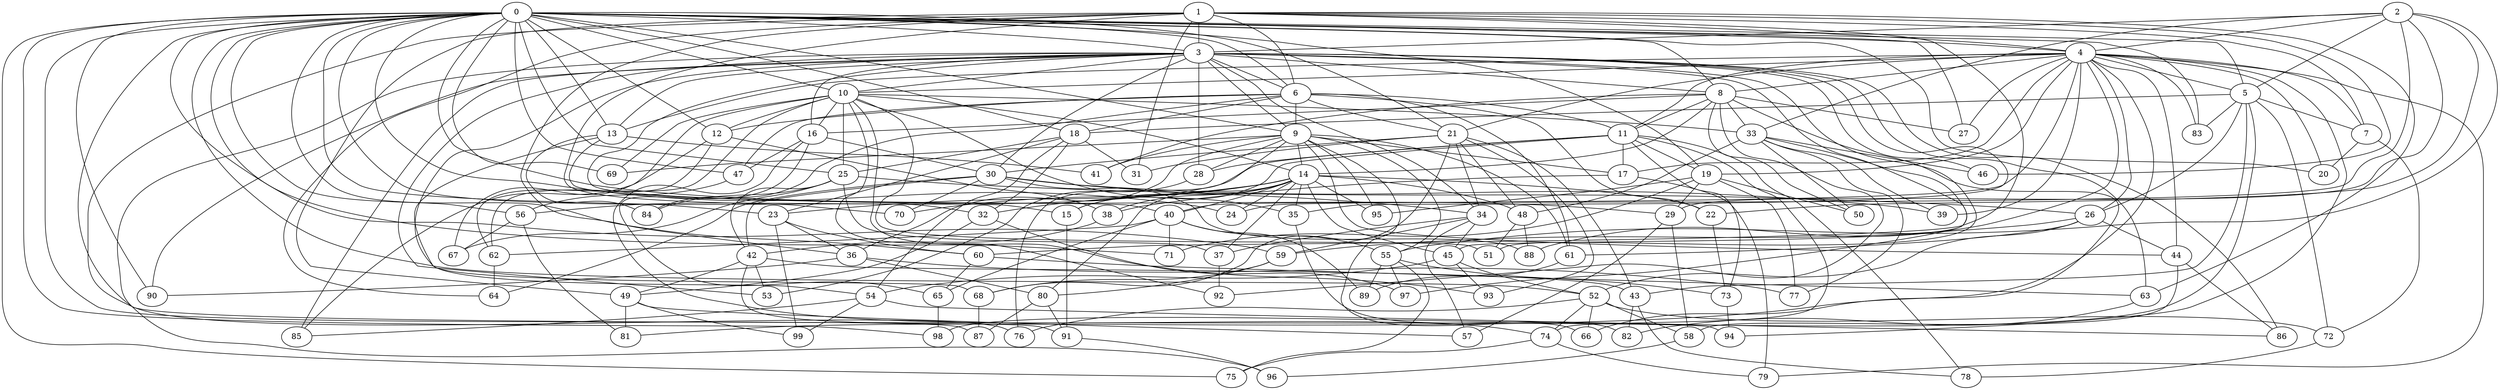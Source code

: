 strict graph "barabasi_albert_graph(100,3)" {
0;
1;
2;
3;
4;
5;
6;
7;
8;
9;
10;
11;
12;
13;
14;
15;
16;
17;
18;
19;
20;
21;
22;
23;
24;
25;
26;
27;
28;
29;
30;
31;
32;
33;
34;
35;
36;
37;
38;
39;
40;
41;
42;
43;
44;
45;
46;
47;
48;
49;
50;
51;
52;
53;
54;
55;
56;
57;
58;
59;
60;
61;
62;
63;
64;
65;
66;
67;
68;
69;
70;
71;
72;
73;
74;
75;
76;
77;
78;
79;
80;
81;
82;
83;
84;
85;
86;
87;
88;
89;
90;
91;
92;
93;
94;
95;
96;
97;
98;
99;
0 -- 3  [is_available=True, prob="1.0"];
0 -- 4  [is_available=True, prob="0.315395263994"];
0 -- 5  [is_available=True, prob="1.0"];
0 -- 6  [is_available=True, prob="1.0"];
0 -- 8  [is_available=True, prob="0.852372959401"];
0 -- 9  [is_available=True, prob="1.0"];
0 -- 10  [is_available=True, prob="0.281010383779"];
0 -- 12  [is_available=True, prob="0.577844767276"];
0 -- 13  [is_available=True, prob="0.881235350532"];
0 -- 18  [is_available=True, prob="1.0"];
0 -- 19  [is_available=True, prob="1.0"];
0 -- 20  [is_available=True, prob="0.125450572114"];
0 -- 21  [is_available=True, prob="0.857525532918"];
0 -- 23  [is_available=True, prob="1.0"];
0 -- 24  [is_available=True, prob="0.227603046924"];
0 -- 25  [is_available=True, prob="0.795151377282"];
0 -- 27  [is_available=True, prob="1.0"];
0 -- 29  [is_available=True, prob="0.738322101261"];
0 -- 32  [is_available=True, prob="0.350537500262"];
0 -- 47  [is_available=True, prob="0.282566568679"];
0 -- 52  [is_available=True, prob="0.934450190591"];
0 -- 56  [is_available=True, prob="0.881774110781"];
0 -- 59  [is_available=True, prob="1.0"];
0 -- 60  [is_available=True, prob="0.776080136779"];
0 -- 69  [is_available=True, prob="1.0"];
0 -- 71  [is_available=True, prob="0.946042522448"];
0 -- 75  [is_available=True, prob="1.0"];
0 -- 83  [is_available=True, prob="1.0"];
0 -- 87  [is_available=True, prob="0.269720174039"];
0 -- 90  [is_available=True, prob="0.271297869877"];
0 -- 94  [is_available=True, prob="1.0"];
0 -- 98  [is_available=True, prob="0.787670689399"];
1 -- 64  [is_available=True, prob="0.835847390128"];
1 -- 3  [is_available=True, prob="0.598993962335"];
1 -- 36  [is_available=True, prob="1.0"];
1 -- 70  [is_available=True, prob="1.0"];
1 -- 6  [is_available=True, prob="0.922932905106"];
1 -- 7  [is_available=True, prob="0.342794563081"];
1 -- 76  [is_available=True, prob="0.0778150045079"];
1 -- 46  [is_available=True, prob="1.0"];
1 -- 49  [is_available=True, prob="0.137669264917"];
1 -- 4  [is_available=True, prob="0.357376442715"];
1 -- 63  [is_available=True, prob="1.0"];
1 -- 60  [is_available=True, prob="0.80726905585"];
1 -- 31  [is_available=True, prob="1.0"];
2 -- 33  [is_available=True, prob="0.963680445261"];
2 -- 3  [is_available=True, prob="1.0"];
2 -- 4  [is_available=True, prob="1.0"];
2 -- 5  [is_available=True, prob="0.66805551075"];
2 -- 40  [is_available=True, prob="1.0"];
2 -- 22  [is_available=True, prob="0.387025296294"];
2 -- 55  [is_available=True, prob="0.0954225663264"];
2 -- 29  [is_available=True, prob="1.0"];
3 -- 6  [is_available=True, prob="0.455666044325"];
3 -- 8  [is_available=True, prob="0.296467251565"];
3 -- 9  [is_available=True, prob="1.0"];
3 -- 10  [is_available=True, prob="0.81634025425"];
3 -- 13  [is_available=True, prob="0.514599528161"];
3 -- 16  [is_available=True, prob="1.0"];
3 -- 28  [is_available=True, prob="0.518203169543"];
3 -- 30  [is_available=True, prob="1.0"];
3 -- 34  [is_available=True, prob="0.358905627318"];
3 -- 35  [is_available=True, prob="0.585559184695"];
3 -- 40  [is_available=True, prob="0.297649220631"];
3 -- 45  [is_available=True, prob="0.521940867094"];
3 -- 46  [is_available=True, prob="0.194457890342"];
3 -- 51  [is_available=True, prob="0.983266002816"];
3 -- 53  [is_available=True, prob="1.0"];
3 -- 63  [is_available=True, prob="0.723049172595"];
3 -- 68  [is_available=True, prob="1.0"];
3 -- 85  [is_available=True, prob="0.977539972022"];
3 -- 86  [is_available=True, prob="1.0"];
3 -- 90  [is_available=True, prob="0.134646595055"];
3 -- 96  [is_available=True, prob="0.774699151886"];
4 -- 5  [is_available=True, prob="0.836085071855"];
4 -- 7  [is_available=True, prob="0.128258549403"];
4 -- 8  [is_available=True, prob="0.436677923567"];
4 -- 10  [is_available=True, prob="0.996144004452"];
4 -- 11  [is_available=True, prob="1.0"];
4 -- 13  [is_available=True, prob="0.609001010958"];
4 -- 17  [is_available=True, prob="0.801875550826"];
4 -- 19  [is_available=True, prob="1.0"];
4 -- 20  [is_available=True, prob="1.0"];
4 -- 21  [is_available=True, prob="1.0"];
4 -- 24  [is_available=True, prob="0.32513067859"];
4 -- 26  [is_available=True, prob="0.628365236863"];
4 -- 27  [is_available=True, prob="0.207058649799"];
4 -- 39  [is_available=True, prob="0.0301799719882"];
4 -- 44  [is_available=True, prob="0.306667799897"];
4 -- 79  [is_available=True, prob="0.791079940327"];
4 -- 81  [is_available=True, prob="0.469373564784"];
4 -- 83  [is_available=True, prob="0.859314279476"];
4 -- 88  [is_available=True, prob="0.616774851908"];
4 -- 94  [is_available=True, prob="0.130242958681"];
5 -- 7  [is_available=True, prob="0.538942395868"];
5 -- 72  [is_available=True, prob="0.531297890284"];
5 -- 43  [is_available=True, prob="0.657862215827"];
5 -- 98  [is_available=True, prob="0.907468746049"];
5 -- 18  [is_available=True, prob="0.135690046586"];
5 -- 83  [is_available=True, prob="0.0645263854554"];
5 -- 26  [is_available=True, prob="0.53596599015"];
6 -- 9  [is_available=True, prob="0.331510839351"];
6 -- 11  [is_available=True, prob="0.863356594138"];
6 -- 12  [is_available=True, prob="0.479955185471"];
6 -- 47  [is_available=True, prob="0.227365977227"];
6 -- 18  [is_available=True, prob="0.558527787567"];
6 -- 84  [is_available=True, prob="0.459532660204"];
6 -- 21  [is_available=True, prob="0.942960260373"];
6 -- 22  [is_available=True, prob="0.608857033199"];
6 -- 61  [is_available=True, prob="0.252044319757"];
7 -- 72  [is_available=True, prob="0.845757357027"];
7 -- 20  [is_available=True, prob="0.226378263211"];
8 -- 33  [is_available=True, prob="0.883349120267"];
8 -- 66  [is_available=True, prob="0.930594701058"];
8 -- 41  [is_available=True, prob="1.0"];
8 -- 11  [is_available=True, prob="1.0"];
8 -- 14  [is_available=True, prob="1.0"];
8 -- 16  [is_available=True, prob="0.211655369393"];
8 -- 50  [is_available=True, prob="0.502421360435"];
8 -- 27  [is_available=True, prob="1.0"];
8 -- 92  [is_available=True, prob="1.0"];
9 -- 66  [is_available=True, prob="0.364186551803"];
9 -- 36  [is_available=True, prob="0.944167340604"];
9 -- 69  [is_available=True, prob="0.0343282459736"];
9 -- 41  [is_available=True, prob="0.296743400692"];
9 -- 44  [is_available=True, prob="0.153383904293"];
9 -- 14  [is_available=True, prob="1.0"];
9 -- 76  [is_available=True, prob="0.149317305758"];
9 -- 17  [is_available=True, prob="0.517834438619"];
9 -- 55  [is_available=True, prob="0.922175001741"];
9 -- 28  [is_available=True, prob="0.715629311436"];
9 -- 61  [is_available=True, prob="0.0314095623074"];
9 -- 95  [is_available=True, prob="1.0"];
10 -- 33  [is_available=True, prob="0.864578739179"];
10 -- 67  [is_available=True, prob="0.668138675146"];
10 -- 69  [is_available=True, prob="1.0"];
10 -- 51  [is_available=True, prob="1.0"];
10 -- 12  [is_available=True, prob="0.434356136091"];
10 -- 14  [is_available=True, prob="0.454390520954"];
10 -- 16  [is_available=True, prob="0.756192100157"];
10 -- 35  [is_available=True, prob="0.30051444401"];
10 -- 25  [is_available=True, prob="1.0"];
10 -- 92  [is_available=True, prob="1.0"];
10 -- 93  [is_available=True, prob="1.0"];
10 -- 62  [is_available=True, prob="1.0"];
11 -- 73  [is_available=True, prob="0.301785368055"];
11 -- 74  [is_available=True, prob="0.522723948644"];
11 -- 78  [is_available=True, prob="1.0"];
11 -- 15  [is_available=True, prob="0.374476155353"];
11 -- 17  [is_available=True, prob="1.0"];
11 -- 19  [is_available=True, prob="0.375659087155"];
11 -- 56  [is_available=True, prob="1.0"];
11 -- 28  [is_available=True, prob="0.067897693378"];
12 -- 38  [is_available=True, prob="1.0"];
12 -- 85  [is_available=True, prob="0.927263876534"];
12 -- 62  [is_available=True, prob="0.419171515784"];
13 -- 41  [is_available=True, prob="0.0210626197981"];
13 -- 15  [is_available=True, prob="0.803917181008"];
13 -- 84  [is_available=True, prob="1.0"];
13 -- 54  [is_available=True, prob="0.169184200671"];
14 -- 32  [is_available=True, prob="0.972839858885"];
14 -- 80  [is_available=True, prob="0.918667072968"];
14 -- 35  [is_available=True, prob="0.220462471692"];
14 -- 37  [is_available=True, prob="0.566942515129"];
14 -- 38  [is_available=True, prob="0.720388288697"];
14 -- 45  [is_available=True, prob="1.0"];
14 -- 15  [is_available=True, prob="0.736850305865"];
14 -- 48  [is_available=True, prob="0.24820980706"];
14 -- 40  [is_available=True, prob="0.812221425489"];
14 -- 22  [is_available=True, prob="0.0845894639085"];
14 -- 23  [is_available=True, prob="1.0"];
14 -- 24  [is_available=True, prob="0.157931266022"];
14 -- 70  [is_available=True, prob="1.0"];
14 -- 95  [is_available=True, prob="1.0"];
15 -- 91  [is_available=True, prob="0.942375832853"];
16 -- 65  [is_available=True, prob="0.430677943075"];
16 -- 47  [is_available=True, prob="0.933991793217"];
16 -- 74  [is_available=True, prob="1.0"];
16 -- 30  [is_available=True, prob="0.188296277184"];
17 -- 38  [is_available=True, prob="0.917102903331"];
17 -- 79  [is_available=True, prob="0.56330166782"];
18 -- 32  [is_available=True, prob="0.864748750627"];
18 -- 54  [is_available=True, prob="1.0"];
18 -- 23  [is_available=True, prob="0.401098529782"];
18 -- 25  [is_available=True, prob="0.768023052631"];
18 -- 31  [is_available=True, prob="0.663988884808"];
19 -- 71  [is_available=True, prob="1.0"];
19 -- 77  [is_available=True, prob="0.899260237837"];
19 -- 50  [is_available=True, prob="1.0"];
19 -- 29  [is_available=True, prob="0.90316778659"];
19 -- 95  [is_available=True, prob="1.0"];
21 -- 34  [is_available=True, prob="0.649262719401"];
21 -- 43  [is_available=True, prob="0.367472751922"];
21 -- 48  [is_available=True, prob="0.917139244556"];
21 -- 68  [is_available=True, prob="0.168447178115"];
21 -- 93  [is_available=True, prob="0.0263890072315"];
21 -- 30  [is_available=True, prob="0.110966116489"];
21 -- 31  [is_available=True, prob="0.499733523594"];
22 -- 73  [is_available=True, prob="0.97113013519"];
23 -- 99  [is_available=True, prob="0.468173778329"];
23 -- 36  [is_available=True, prob="1.0"];
23 -- 60  [is_available=True, prob="0.412648168657"];
25 -- 67  [is_available=True, prob="1.0"];
25 -- 37  [is_available=True, prob="0.283652026971"];
25 -- 42  [is_available=True, prob="0.777749815996"];
25 -- 84  [is_available=True, prob="0.674177217625"];
25 -- 26  [is_available=True, prob="1.0"];
26 -- 44  [is_available=True, prob="0.219917409938"];
26 -- 52  [is_available=True, prob="0.422965920223"];
26 -- 59  [is_available=True, prob="0.863951714967"];
26 -- 61  [is_available=True, prob="1.0"];
28 -- 53  [is_available=True, prob="0.12768381324"];
29 -- 57  [is_available=True, prob="0.818943282304"];
29 -- 58  [is_available=True, prob="0.574059686076"];
30 -- 64  [is_available=True, prob="0.520856887342"];
30 -- 34  [is_available=True, prob="1.0"];
30 -- 70  [is_available=True, prob="0.221960101147"];
30 -- 39  [is_available=True, prob="0.768731733912"];
30 -- 42  [is_available=True, prob="0.934527395058"];
30 -- 88  [is_available=True, prob="0.207129071327"];
32 -- 49  [is_available=True, prob="0.0462180587002"];
32 -- 97  [is_available=True, prob="0.392783961102"];
33 -- 97  [is_available=True, prob="1.0"];
33 -- 39  [is_available=True, prob="1.0"];
33 -- 77  [is_available=True, prob="0.276850168232"];
33 -- 46  [is_available=True, prob="0.61472466361"];
33 -- 48  [is_available=True, prob="0.319944684223"];
33 -- 50  [is_available=True, prob="0.852269143367"];
34 -- 37  [is_available=True, prob="0.865604639485"];
34 -- 45  [is_available=True, prob="1.0"];
34 -- 57  [is_available=True, prob="0.153736576029"];
34 -- 59  [is_available=True, prob="0.403631366919"];
35 -- 82  [is_available=True, prob="0.283383078127"];
36 -- 77  [is_available=True, prob="0.0771015137436"];
36 -- 80  [is_available=True, prob="0.026706702524"];
36 -- 90  [is_available=True, prob="0.624861885498"];
37 -- 92  [is_available=True, prob="0.300261896631"];
38 -- 42  [is_available=True, prob="0.421705721906"];
40 -- 65  [is_available=True, prob="0.133143022977"];
40 -- 71  [is_available=True, prob="0.354142018907"];
40 -- 55  [is_available=True, prob="1.0"];
40 -- 89  [is_available=True, prob="0.194402830796"];
40 -- 62  [is_available=True, prob="0.459070430943"];
42 -- 43  [is_available=True, prob="1.0"];
42 -- 49  [is_available=True, prob="0.583662107408"];
42 -- 53  [is_available=True, prob="0.127182716155"];
42 -- 91  [is_available=True, prob="0.792177549485"];
43 -- 82  [is_available=True, prob="0.575705431059"];
43 -- 78  [is_available=True, prob="0.777815350706"];
44 -- 58  [is_available=True, prob="0.246125320752"];
44 -- 86  [is_available=True, prob="1.0"];
45 -- 52  [is_available=True, prob="0.449617396561"];
45 -- 54  [is_available=True, prob="1.0"];
45 -- 93  [is_available=True, prob="0.253344231072"];
47 -- 56  [is_available=True, prob="0.870909077848"];
48 -- 88  [is_available=True, prob="1.0"];
48 -- 51  [is_available=True, prob="1.0"];
49 -- 99  [is_available=True, prob="1.0"];
49 -- 81  [is_available=True, prob="1.0"];
49 -- 57  [is_available=True, prob="0.718686538433"];
52 -- 66  [is_available=True, prob="1.0"];
52 -- 72  [is_available=True, prob="1.0"];
52 -- 74  [is_available=True, prob="0.947871359022"];
52 -- 76  [is_available=True, prob="0.15713244265"];
52 -- 58  [is_available=True, prob="0.916634679587"];
54 -- 99  [is_available=True, prob="0.594287307272"];
54 -- 85  [is_available=True, prob="1.0"];
54 -- 86  [is_available=True, prob="0.64682602541"];
55 -- 97  [is_available=True, prob="1.0"];
55 -- 75  [is_available=True, prob="0.364474042591"];
55 -- 73  [is_available=True, prob="0.514114266101"];
55 -- 89  [is_available=True, prob="0.115631287099"];
56 -- 81  [is_available=True, prob="0.909113015715"];
56 -- 67  [is_available=True, prob="0.810646791542"];
58 -- 96  [is_available=True, prob="0.869816491095"];
59 -- 80  [is_available=True, prob="0.229244073845"];
59 -- 68  [is_available=True, prob="0.560628113024"];
60 -- 63  [is_available=True, prob="0.381747001819"];
60 -- 65  [is_available=True, prob="0.228511536944"];
61 -- 89  [is_available=True, prob="0.638868268031"];
62 -- 64  [is_available=True, prob="0.861847339531"];
63 -- 82  [is_available=True, prob="0.991361070884"];
65 -- 98  [is_available=True, prob="0.779108794297"];
68 -- 87  [is_available=True, prob="1.0"];
72 -- 78  [is_available=True, prob="0.809730387337"];
73 -- 94  [is_available=True, prob="0.914743170853"];
74 -- 75  [is_available=True, prob="0.788015718972"];
74 -- 79  [is_available=True, prob="0.939902875014"];
80 -- 91  [is_available=True, prob="0.498893934688"];
80 -- 87  [is_available=True, prob="0.906059455429"];
91 -- 96  [is_available=True, prob="1.0"];
}
